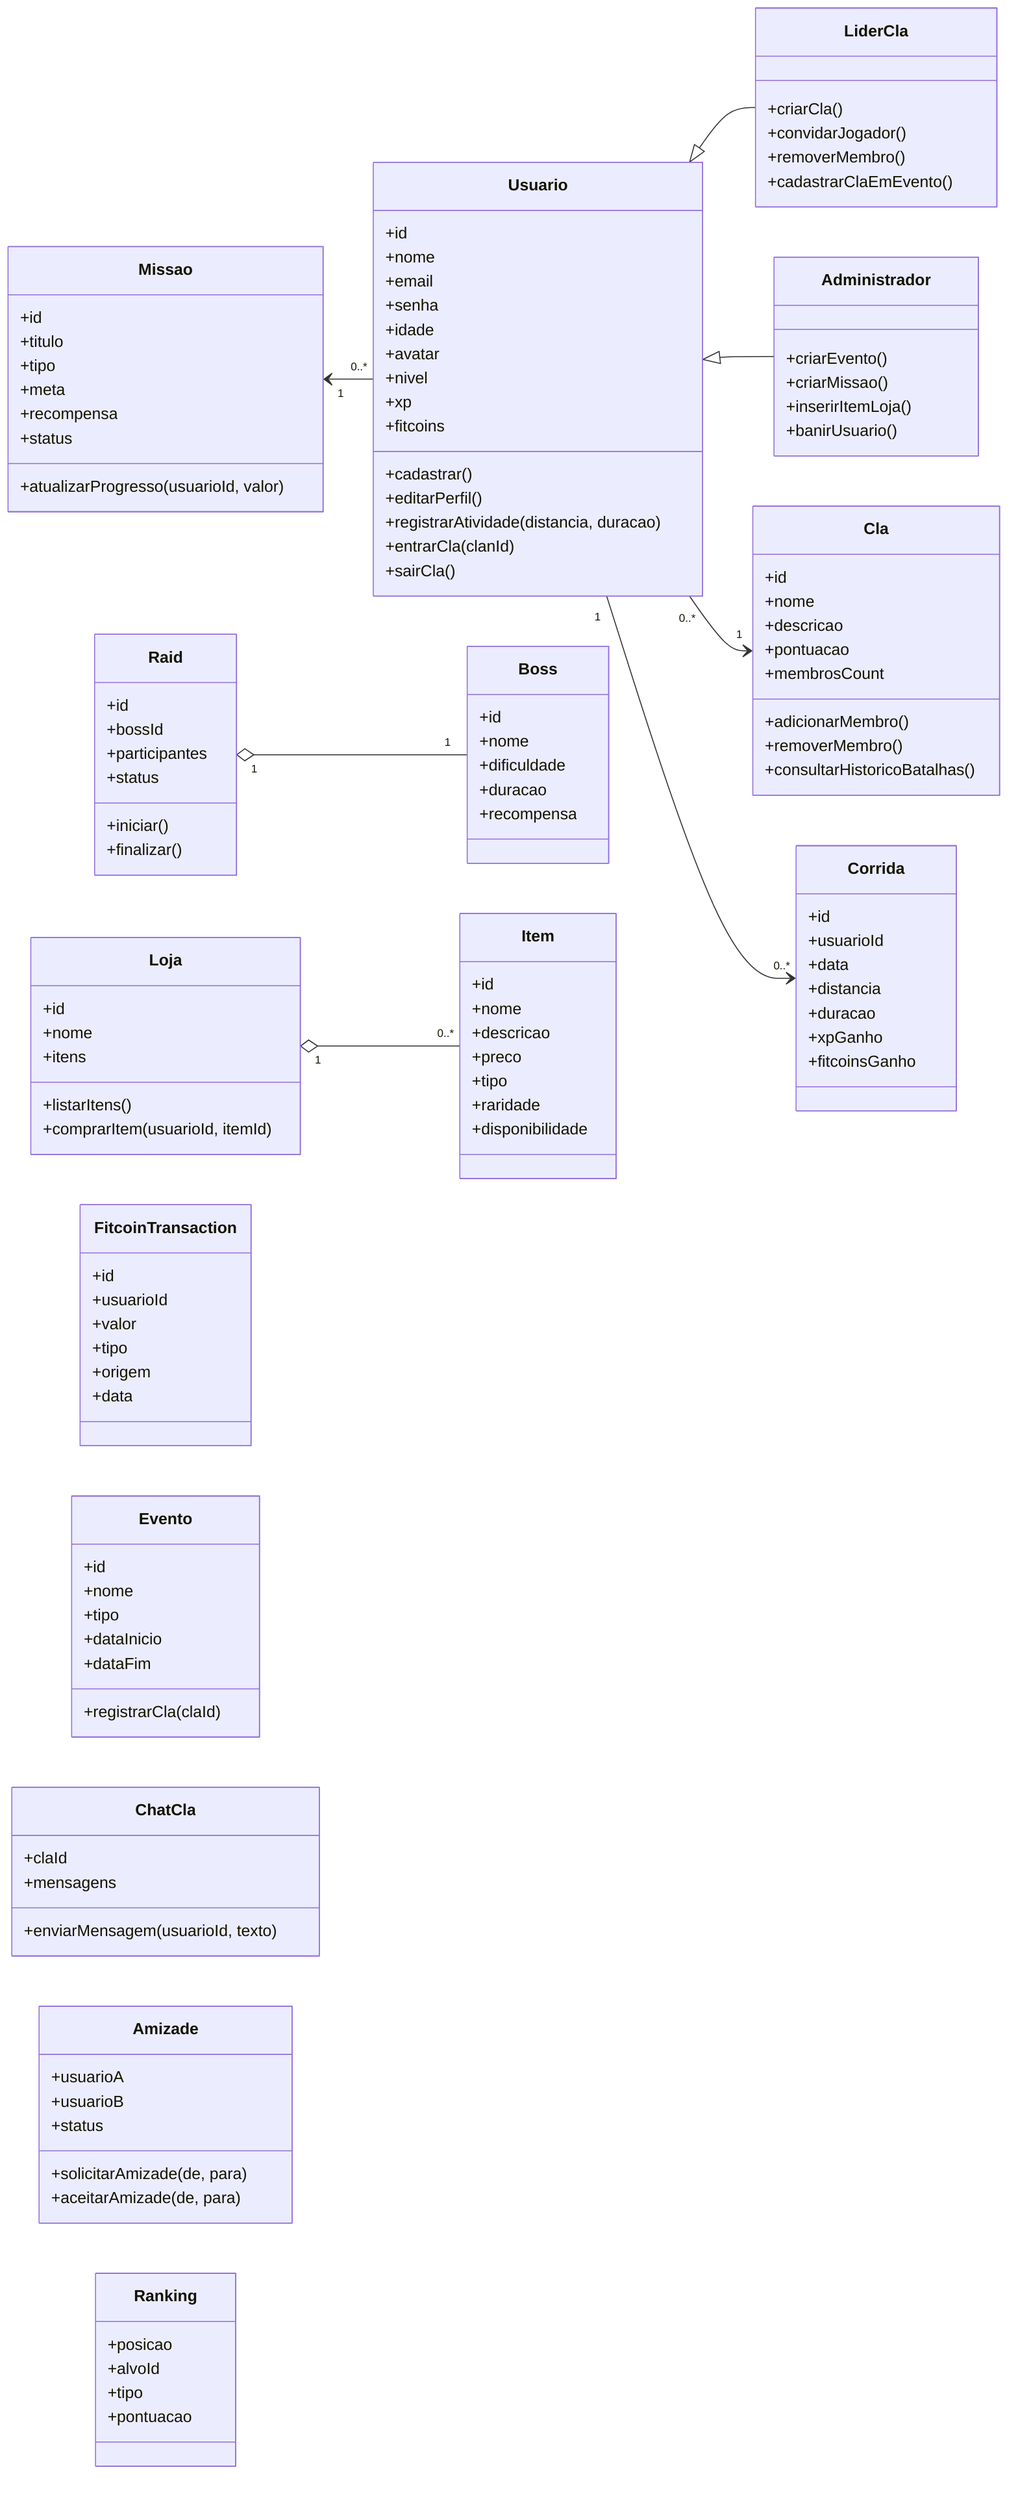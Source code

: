 classDiagram
    direction LR

    class Cla {
        +id
        +nome
        +descricao
        +pontuacao
        +membrosCount
        +adicionarMembro()
        +removerMembro()
        +consultarHistoricoBatalhas()
    }

    class Usuario {
        +id
        +nome
        +email
        +senha
        +idade
        +avatar
        +nivel
        +xp
        +fitcoins
        +cadastrar()
        +editarPerfil()
        +registrarAtividade(distancia, duracao)
        +entrarCla(clanId)
        +sairCla()
    }

    class LiderCla {
        +criarCla()
        +convidarJogador()
        +removerMembro()
        +cadastrarClaEmEvento()
    }

    class Administrador {
        +criarEvento()
        +criarMissao()
        +inserirItemLoja()
        +banirUsuario()
    }

    class Missao {
        +id
        +titulo
        +tipo
        +meta
        +recompensa
        +status
        +atualizarProgresso(usuarioId, valor)
    }

    class Corrida {
        +id
        +usuarioId
        +data
        +distancia
        +duracao
        +xpGanho
        +fitcoinsGanho
    }

    class Boss {
        +id
        +nome
        +dificuldade
        +duracao
        +recompensa
    }

    class Raid {
        +id
        +bossId
        +participantes
        +status
        +iniciar()
        +finalizar()
    }

    class Loja {
        +id
        +nome
        +itens
        +listarItens()
        +comprarItem(usuarioId, itemId)
    }

    class Item {
        +id
        +nome
        +descricao
        +preco
        +tipo
        +raridade
        +disponibilidade
    }

    class FitcoinTransaction {
        +id
        +usuarioId
        +valor
        +tipo
        +origem
        +data
    }

    class Evento {
        +id
        +nome
        +tipo
        +dataInicio
        +dataFim
        +registrarCla(claId)
    }

    class ChatCla {
        +claId
        +mensagens
        +enviarMensagem(usuarioId, texto)
    }

    class Amizade {
        +usuarioA
        +usuarioB
        +status
        +solicitarAmizade(de, para)
        +aceitarAmizade(de, para)
    }

    class Ranking {
        +posicao
        +alvoId
        +tipo
        +pontuacao
    }

    %% Herancas
    Usuario <|-- LiderCla
    Usuario <|-- Administrador

    %% Relações (multiplicidades ajustadas)
    Usuario "0..*" --> "1" Cla 
    Usuario "1" --> "0..*" Corrida 
    Loja "1" o-- "0..*" Item 
    Raid "1" o-- "1" Boss 
    Missao "1" <-- "0..*" Usuario

    %% Nota: se a multiplicidade ainda estiver parcialmente encoberta no seu renderer,
    %% posso inverter a direção (direction TB) ou posicionar manualmente as classes declarando-as
    %% em uma ordem específica; diga qual renderer/preview você está usando (extensão VSCode?).